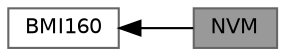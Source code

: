 digraph "NVM"
{
 // LATEX_PDF_SIZE
  bgcolor="transparent";
  edge [fontname=Helvetica,fontsize=10,labelfontname=Helvetica,labelfontsize=10];
  node [fontname=Helvetica,fontsize=10,shape=box,height=0.2,width=0.4];
  rankdir=LR;
  Node2 [id="Node000002",label="BMI160",height=0.2,width=0.4,color="grey40", fillcolor="white", style="filled",URL="$group__bmi160.html",tooltip=" "];
  Node1 [id="Node000001",label="NVM",height=0.2,width=0.4,color="gray40", fillcolor="grey60", style="filled", fontcolor="black",tooltip="Write image registers values to NVM."];
  Node2->Node1 [shape=plaintext, dir="back", style="solid"];
}
